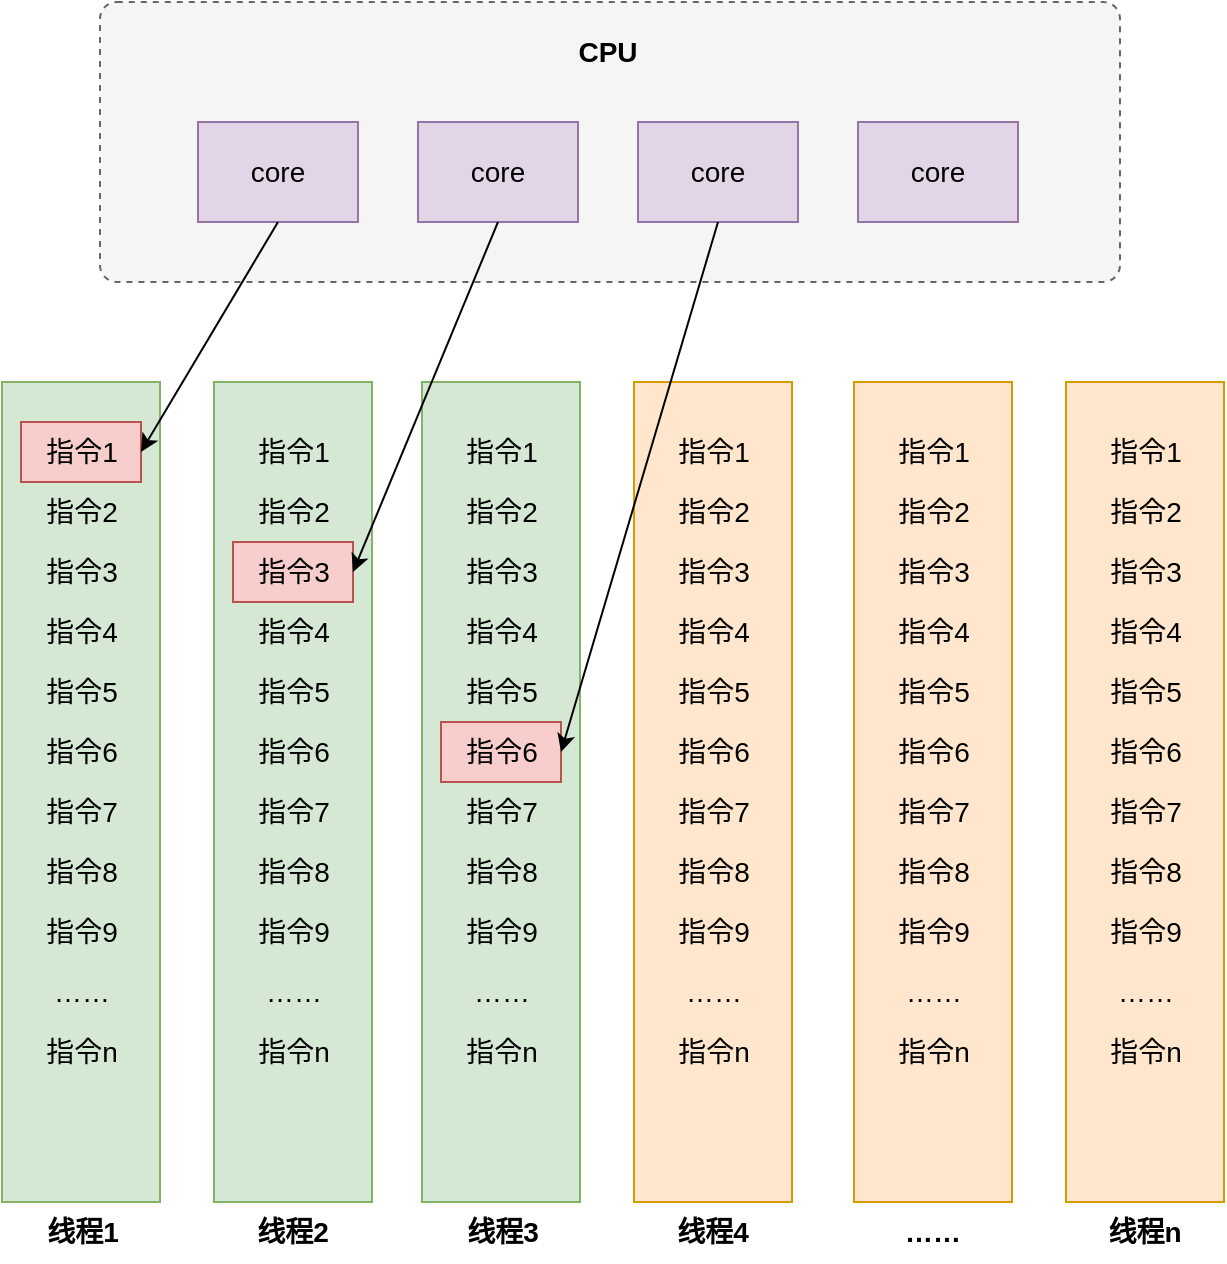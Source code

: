 <mxfile version="20.1.3" type="github">
  <diagram id="yHg9e6FnaKHltq3A6-f5" name="第 1 页">
    <mxGraphModel dx="1305" dy="781" grid="1" gridSize="10" guides="1" tooltips="1" connect="1" arrows="1" fold="1" page="1" pageScale="1" pageWidth="827" pageHeight="1169" math="0" shadow="0">
      <root>
        <mxCell id="0" />
        <mxCell id="1" parent="0" />
        <mxCell id="qmxdAk4o4CNsmubfr80v-1" value="" style="rounded=1;whiteSpace=wrap;html=1;dashed=1;arcSize=6;fillColor=#f5f5f5;fontColor=#333333;strokeColor=#666666;strokeWidth=1;" vertex="1" parent="1">
          <mxGeometry x="159" y="140" width="510" height="140" as="geometry" />
        </mxCell>
        <mxCell id="qmxdAk4o4CNsmubfr80v-2" value="&lt;font style=&quot;font-size: 14px;&quot;&gt;core&lt;/font&gt;" style="rounded=0;whiteSpace=wrap;html=1;fillColor=#e1d5e7;strokeColor=#9673a6;" vertex="1" parent="1">
          <mxGeometry x="208" y="200" width="80" height="50" as="geometry" />
        </mxCell>
        <mxCell id="qmxdAk4o4CNsmubfr80v-3" value="&lt;font style=&quot;font-size: 14px;&quot;&gt;core&lt;/font&gt;" style="rounded=0;whiteSpace=wrap;html=1;fillColor=#e1d5e7;strokeColor=#9673a6;" vertex="1" parent="1">
          <mxGeometry x="318" y="200" width="80" height="50" as="geometry" />
        </mxCell>
        <mxCell id="qmxdAk4o4CNsmubfr80v-4" value="&lt;font style=&quot;font-size: 14px;&quot;&gt;core&lt;/font&gt;" style="rounded=0;whiteSpace=wrap;html=1;fillColor=#e1d5e7;strokeColor=#9673a6;" vertex="1" parent="1">
          <mxGeometry x="428" y="200" width="80" height="50" as="geometry" />
        </mxCell>
        <mxCell id="qmxdAk4o4CNsmubfr80v-5" value="&lt;font style=&quot;font-size: 14px;&quot;&gt;core&lt;/font&gt;" style="rounded=0;whiteSpace=wrap;html=1;fillColor=#e1d5e7;strokeColor=#9673a6;" vertex="1" parent="1">
          <mxGeometry x="538" y="200" width="80" height="50" as="geometry" />
        </mxCell>
        <mxCell id="qmxdAk4o4CNsmubfr80v-6" value="CPU" style="text;html=1;strokeColor=none;fillColor=none;align=center;verticalAlign=middle;whiteSpace=wrap;rounded=0;fontSize=14;fontStyle=1" vertex="1" parent="1">
          <mxGeometry x="383" y="150" width="60" height="30" as="geometry" />
        </mxCell>
        <mxCell id="qmxdAk4o4CNsmubfr80v-7" value="" style="rounded=0;whiteSpace=wrap;html=1;fontSize=14;fillColor=#d5e8d4;strokeColor=#82b366;" vertex="1" parent="1">
          <mxGeometry x="110" y="330" width="79" height="410" as="geometry" />
        </mxCell>
        <mxCell id="qmxdAk4o4CNsmubfr80v-8" value="指令1" style="text;html=1;strokeColor=#b85450;fillColor=#f8cecc;align=center;verticalAlign=middle;whiteSpace=wrap;rounded=0;fontSize=14;" vertex="1" parent="1">
          <mxGeometry x="119.5" y="350" width="60" height="30" as="geometry" />
        </mxCell>
        <mxCell id="qmxdAk4o4CNsmubfr80v-9" value="指令2" style="text;html=1;strokeColor=none;fillColor=none;align=center;verticalAlign=middle;whiteSpace=wrap;rounded=0;fontSize=14;" vertex="1" parent="1">
          <mxGeometry x="119.5" y="380" width="60" height="30" as="geometry" />
        </mxCell>
        <mxCell id="qmxdAk4o4CNsmubfr80v-10" value="指令3" style="text;html=1;strokeColor=none;fillColor=none;align=center;verticalAlign=middle;whiteSpace=wrap;rounded=0;fontSize=14;" vertex="1" parent="1">
          <mxGeometry x="119.5" y="410" width="60" height="30" as="geometry" />
        </mxCell>
        <mxCell id="qmxdAk4o4CNsmubfr80v-11" value="指令4" style="text;html=1;strokeColor=none;fillColor=none;align=center;verticalAlign=middle;whiteSpace=wrap;rounded=0;fontSize=14;" vertex="1" parent="1">
          <mxGeometry x="119.5" y="440" width="60" height="30" as="geometry" />
        </mxCell>
        <mxCell id="qmxdAk4o4CNsmubfr80v-12" value="指令5" style="text;html=1;strokeColor=none;fillColor=none;align=center;verticalAlign=middle;whiteSpace=wrap;rounded=0;fontSize=14;" vertex="1" parent="1">
          <mxGeometry x="119.5" y="470" width="60" height="30" as="geometry" />
        </mxCell>
        <mxCell id="qmxdAk4o4CNsmubfr80v-13" value="指令6" style="text;html=1;strokeColor=none;fillColor=none;align=center;verticalAlign=middle;whiteSpace=wrap;rounded=0;fontSize=14;" vertex="1" parent="1">
          <mxGeometry x="119.5" y="500" width="60" height="30" as="geometry" />
        </mxCell>
        <mxCell id="qmxdAk4o4CNsmubfr80v-14" value="指令7" style="text;html=1;strokeColor=none;fillColor=none;align=center;verticalAlign=middle;whiteSpace=wrap;rounded=0;fontSize=14;" vertex="1" parent="1">
          <mxGeometry x="119.5" y="530" width="60" height="30" as="geometry" />
        </mxCell>
        <mxCell id="qmxdAk4o4CNsmubfr80v-15" value="指令8" style="text;html=1;strokeColor=none;fillColor=none;align=center;verticalAlign=middle;whiteSpace=wrap;rounded=0;fontSize=14;" vertex="1" parent="1">
          <mxGeometry x="119.5" y="560" width="60" height="30" as="geometry" />
        </mxCell>
        <mxCell id="qmxdAk4o4CNsmubfr80v-16" value="指令9" style="text;html=1;strokeColor=none;fillColor=none;align=center;verticalAlign=middle;whiteSpace=wrap;rounded=0;fontSize=14;" vertex="1" parent="1">
          <mxGeometry x="119.5" y="590" width="60" height="30" as="geometry" />
        </mxCell>
        <mxCell id="qmxdAk4o4CNsmubfr80v-17" value="……" style="text;html=1;strokeColor=none;fillColor=none;align=center;verticalAlign=middle;whiteSpace=wrap;rounded=0;fontSize=14;" vertex="1" parent="1">
          <mxGeometry x="119.5" y="620" width="60" height="30" as="geometry" />
        </mxCell>
        <mxCell id="qmxdAk4o4CNsmubfr80v-18" value="指令n" style="text;html=1;strokeColor=none;fillColor=none;align=center;verticalAlign=middle;whiteSpace=wrap;rounded=0;fontSize=14;" vertex="1" parent="1">
          <mxGeometry x="119.5" y="650" width="60" height="30" as="geometry" />
        </mxCell>
        <mxCell id="qmxdAk4o4CNsmubfr80v-19" value="" style="rounded=0;whiteSpace=wrap;html=1;fontSize=14;fillColor=#d5e8d4;strokeColor=#82b366;" vertex="1" parent="1">
          <mxGeometry x="216" y="330" width="79" height="410" as="geometry" />
        </mxCell>
        <mxCell id="qmxdAk4o4CNsmubfr80v-20" value="指令1" style="text;html=1;strokeColor=none;fillColor=none;align=center;verticalAlign=middle;whiteSpace=wrap;rounded=0;fontSize=14;" vertex="1" parent="1">
          <mxGeometry x="225.5" y="350" width="60" height="30" as="geometry" />
        </mxCell>
        <mxCell id="qmxdAk4o4CNsmubfr80v-21" value="指令2" style="text;html=1;strokeColor=none;fillColor=none;align=center;verticalAlign=middle;whiteSpace=wrap;rounded=0;fontSize=14;" vertex="1" parent="1">
          <mxGeometry x="225.5" y="380" width="60" height="30" as="geometry" />
        </mxCell>
        <mxCell id="qmxdAk4o4CNsmubfr80v-22" value="指令3" style="text;html=1;strokeColor=#b85450;fillColor=#f8cecc;align=center;verticalAlign=middle;whiteSpace=wrap;rounded=0;fontSize=14;" vertex="1" parent="1">
          <mxGeometry x="225.5" y="410" width="60" height="30" as="geometry" />
        </mxCell>
        <mxCell id="qmxdAk4o4CNsmubfr80v-23" value="指令4" style="text;html=1;strokeColor=none;fillColor=none;align=center;verticalAlign=middle;whiteSpace=wrap;rounded=0;fontSize=14;" vertex="1" parent="1">
          <mxGeometry x="225.5" y="440" width="60" height="30" as="geometry" />
        </mxCell>
        <mxCell id="qmxdAk4o4CNsmubfr80v-24" value="指令5" style="text;html=1;strokeColor=none;fillColor=none;align=center;verticalAlign=middle;whiteSpace=wrap;rounded=0;fontSize=14;" vertex="1" parent="1">
          <mxGeometry x="225.5" y="470" width="60" height="30" as="geometry" />
        </mxCell>
        <mxCell id="qmxdAk4o4CNsmubfr80v-25" value="指令6" style="text;html=1;strokeColor=none;fillColor=none;align=center;verticalAlign=middle;whiteSpace=wrap;rounded=0;fontSize=14;" vertex="1" parent="1">
          <mxGeometry x="225.5" y="500" width="60" height="30" as="geometry" />
        </mxCell>
        <mxCell id="qmxdAk4o4CNsmubfr80v-26" value="指令7" style="text;html=1;strokeColor=none;fillColor=none;align=center;verticalAlign=middle;whiteSpace=wrap;rounded=0;fontSize=14;" vertex="1" parent="1">
          <mxGeometry x="225.5" y="530" width="60" height="30" as="geometry" />
        </mxCell>
        <mxCell id="qmxdAk4o4CNsmubfr80v-27" value="指令8" style="text;html=1;strokeColor=none;fillColor=none;align=center;verticalAlign=middle;whiteSpace=wrap;rounded=0;fontSize=14;" vertex="1" parent="1">
          <mxGeometry x="225.5" y="560" width="60" height="30" as="geometry" />
        </mxCell>
        <mxCell id="qmxdAk4o4CNsmubfr80v-28" value="指令9" style="text;html=1;strokeColor=none;fillColor=none;align=center;verticalAlign=middle;whiteSpace=wrap;rounded=0;fontSize=14;" vertex="1" parent="1">
          <mxGeometry x="225.5" y="590" width="60" height="30" as="geometry" />
        </mxCell>
        <mxCell id="qmxdAk4o4CNsmubfr80v-29" value="……" style="text;html=1;strokeColor=none;fillColor=none;align=center;verticalAlign=middle;whiteSpace=wrap;rounded=0;fontSize=14;" vertex="1" parent="1">
          <mxGeometry x="225.5" y="620" width="60" height="30" as="geometry" />
        </mxCell>
        <mxCell id="qmxdAk4o4CNsmubfr80v-30" value="指令n" style="text;html=1;strokeColor=none;fillColor=none;align=center;verticalAlign=middle;whiteSpace=wrap;rounded=0;fontSize=14;" vertex="1" parent="1">
          <mxGeometry x="225.5" y="650" width="60" height="30" as="geometry" />
        </mxCell>
        <mxCell id="qmxdAk4o4CNsmubfr80v-31" value="" style="rounded=0;whiteSpace=wrap;html=1;fontSize=14;fillColor=#d5e8d4;strokeColor=#82b366;" vertex="1" parent="1">
          <mxGeometry x="320" y="330" width="79" height="410" as="geometry" />
        </mxCell>
        <mxCell id="qmxdAk4o4CNsmubfr80v-32" value="指令1" style="text;html=1;strokeColor=none;fillColor=none;align=center;verticalAlign=middle;whiteSpace=wrap;rounded=0;fontSize=14;" vertex="1" parent="1">
          <mxGeometry x="329.5" y="350" width="60" height="30" as="geometry" />
        </mxCell>
        <mxCell id="qmxdAk4o4CNsmubfr80v-33" value="指令2" style="text;html=1;strokeColor=none;fillColor=none;align=center;verticalAlign=middle;whiteSpace=wrap;rounded=0;fontSize=14;" vertex="1" parent="1">
          <mxGeometry x="329.5" y="380" width="60" height="30" as="geometry" />
        </mxCell>
        <mxCell id="qmxdAk4o4CNsmubfr80v-34" value="指令3" style="text;html=1;strokeColor=none;fillColor=none;align=center;verticalAlign=middle;whiteSpace=wrap;rounded=0;fontSize=14;" vertex="1" parent="1">
          <mxGeometry x="329.5" y="410" width="60" height="30" as="geometry" />
        </mxCell>
        <mxCell id="qmxdAk4o4CNsmubfr80v-35" value="指令4" style="text;html=1;strokeColor=none;fillColor=none;align=center;verticalAlign=middle;whiteSpace=wrap;rounded=0;fontSize=14;" vertex="1" parent="1">
          <mxGeometry x="329.5" y="440" width="60" height="30" as="geometry" />
        </mxCell>
        <mxCell id="qmxdAk4o4CNsmubfr80v-36" value="指令5" style="text;html=1;strokeColor=none;fillColor=none;align=center;verticalAlign=middle;whiteSpace=wrap;rounded=0;fontSize=14;" vertex="1" parent="1">
          <mxGeometry x="329.5" y="470" width="60" height="30" as="geometry" />
        </mxCell>
        <mxCell id="qmxdAk4o4CNsmubfr80v-37" value="指令6" style="text;html=1;strokeColor=#b85450;fillColor=#f8cecc;align=center;verticalAlign=middle;whiteSpace=wrap;rounded=0;fontSize=14;" vertex="1" parent="1">
          <mxGeometry x="329.5" y="500" width="60" height="30" as="geometry" />
        </mxCell>
        <mxCell id="qmxdAk4o4CNsmubfr80v-38" value="指令7" style="text;html=1;strokeColor=none;fillColor=none;align=center;verticalAlign=middle;whiteSpace=wrap;rounded=0;fontSize=14;" vertex="1" parent="1">
          <mxGeometry x="329.5" y="530" width="60" height="30" as="geometry" />
        </mxCell>
        <mxCell id="qmxdAk4o4CNsmubfr80v-39" value="指令8" style="text;html=1;strokeColor=none;fillColor=none;align=center;verticalAlign=middle;whiteSpace=wrap;rounded=0;fontSize=14;" vertex="1" parent="1">
          <mxGeometry x="329.5" y="560" width="60" height="30" as="geometry" />
        </mxCell>
        <mxCell id="qmxdAk4o4CNsmubfr80v-40" value="指令9" style="text;html=1;strokeColor=none;fillColor=none;align=center;verticalAlign=middle;whiteSpace=wrap;rounded=0;fontSize=14;" vertex="1" parent="1">
          <mxGeometry x="329.5" y="590" width="60" height="30" as="geometry" />
        </mxCell>
        <mxCell id="qmxdAk4o4CNsmubfr80v-41" value="……" style="text;html=1;strokeColor=none;fillColor=none;align=center;verticalAlign=middle;whiteSpace=wrap;rounded=0;fontSize=14;" vertex="1" parent="1">
          <mxGeometry x="329.5" y="620" width="60" height="30" as="geometry" />
        </mxCell>
        <mxCell id="qmxdAk4o4CNsmubfr80v-42" value="指令n" style="text;html=1;strokeColor=none;fillColor=none;align=center;verticalAlign=middle;whiteSpace=wrap;rounded=0;fontSize=14;" vertex="1" parent="1">
          <mxGeometry x="329.5" y="650" width="60" height="30" as="geometry" />
        </mxCell>
        <mxCell id="qmxdAk4o4CNsmubfr80v-43" value="" style="rounded=0;whiteSpace=wrap;html=1;fontSize=14;fillColor=#ffe6cc;strokeColor=#d79b00;" vertex="1" parent="1">
          <mxGeometry x="426" y="330" width="79" height="410" as="geometry" />
        </mxCell>
        <mxCell id="qmxdAk4o4CNsmubfr80v-44" value="指令1" style="text;html=1;strokeColor=none;fillColor=none;align=center;verticalAlign=middle;whiteSpace=wrap;rounded=0;fontSize=14;" vertex="1" parent="1">
          <mxGeometry x="435.5" y="350" width="60" height="30" as="geometry" />
        </mxCell>
        <mxCell id="qmxdAk4o4CNsmubfr80v-45" value="指令2" style="text;html=1;strokeColor=none;fillColor=none;align=center;verticalAlign=middle;whiteSpace=wrap;rounded=0;fontSize=14;" vertex="1" parent="1">
          <mxGeometry x="435.5" y="380" width="60" height="30" as="geometry" />
        </mxCell>
        <mxCell id="qmxdAk4o4CNsmubfr80v-46" value="指令3" style="text;html=1;strokeColor=none;fillColor=none;align=center;verticalAlign=middle;whiteSpace=wrap;rounded=0;fontSize=14;" vertex="1" parent="1">
          <mxGeometry x="435.5" y="410" width="60" height="30" as="geometry" />
        </mxCell>
        <mxCell id="qmxdAk4o4CNsmubfr80v-47" value="指令4" style="text;html=1;strokeColor=none;fillColor=none;align=center;verticalAlign=middle;whiteSpace=wrap;rounded=0;fontSize=14;" vertex="1" parent="1">
          <mxGeometry x="435.5" y="440" width="60" height="30" as="geometry" />
        </mxCell>
        <mxCell id="qmxdAk4o4CNsmubfr80v-48" value="指令5" style="text;html=1;strokeColor=none;fillColor=none;align=center;verticalAlign=middle;whiteSpace=wrap;rounded=0;fontSize=14;" vertex="1" parent="1">
          <mxGeometry x="435.5" y="470" width="60" height="30" as="geometry" />
        </mxCell>
        <mxCell id="qmxdAk4o4CNsmubfr80v-49" value="指令6" style="text;html=1;strokeColor=none;fillColor=none;align=center;verticalAlign=middle;whiteSpace=wrap;rounded=0;fontSize=14;" vertex="1" parent="1">
          <mxGeometry x="435.5" y="500" width="60" height="30" as="geometry" />
        </mxCell>
        <mxCell id="qmxdAk4o4CNsmubfr80v-50" value="指令7" style="text;html=1;strokeColor=none;fillColor=none;align=center;verticalAlign=middle;whiteSpace=wrap;rounded=0;fontSize=14;" vertex="1" parent="1">
          <mxGeometry x="435.5" y="530" width="60" height="30" as="geometry" />
        </mxCell>
        <mxCell id="qmxdAk4o4CNsmubfr80v-51" value="指令8" style="text;html=1;strokeColor=none;fillColor=none;align=center;verticalAlign=middle;whiteSpace=wrap;rounded=0;fontSize=14;" vertex="1" parent="1">
          <mxGeometry x="435.5" y="560" width="60" height="30" as="geometry" />
        </mxCell>
        <mxCell id="qmxdAk4o4CNsmubfr80v-52" value="指令9" style="text;html=1;strokeColor=none;fillColor=none;align=center;verticalAlign=middle;whiteSpace=wrap;rounded=0;fontSize=14;" vertex="1" parent="1">
          <mxGeometry x="435.5" y="590" width="60" height="30" as="geometry" />
        </mxCell>
        <mxCell id="qmxdAk4o4CNsmubfr80v-53" value="……" style="text;html=1;strokeColor=none;fillColor=none;align=center;verticalAlign=middle;whiteSpace=wrap;rounded=0;fontSize=14;" vertex="1" parent="1">
          <mxGeometry x="435.5" y="620" width="60" height="30" as="geometry" />
        </mxCell>
        <mxCell id="qmxdAk4o4CNsmubfr80v-54" value="指令n" style="text;html=1;strokeColor=none;fillColor=none;align=center;verticalAlign=middle;whiteSpace=wrap;rounded=0;fontSize=14;" vertex="1" parent="1">
          <mxGeometry x="435.5" y="650" width="60" height="30" as="geometry" />
        </mxCell>
        <mxCell id="qmxdAk4o4CNsmubfr80v-55" value="" style="rounded=0;whiteSpace=wrap;html=1;fontSize=14;fillColor=#ffe6cc;strokeColor=#d79b00;" vertex="1" parent="1">
          <mxGeometry x="536" y="330" width="79" height="410" as="geometry" />
        </mxCell>
        <mxCell id="qmxdAk4o4CNsmubfr80v-56" value="指令1" style="text;html=1;strokeColor=none;fillColor=none;align=center;verticalAlign=middle;whiteSpace=wrap;rounded=0;fontSize=14;" vertex="1" parent="1">
          <mxGeometry x="545.5" y="350" width="60" height="30" as="geometry" />
        </mxCell>
        <mxCell id="qmxdAk4o4CNsmubfr80v-57" value="指令2" style="text;html=1;strokeColor=none;fillColor=none;align=center;verticalAlign=middle;whiteSpace=wrap;rounded=0;fontSize=14;" vertex="1" parent="1">
          <mxGeometry x="545.5" y="380" width="60" height="30" as="geometry" />
        </mxCell>
        <mxCell id="qmxdAk4o4CNsmubfr80v-58" value="指令3" style="text;html=1;strokeColor=none;fillColor=none;align=center;verticalAlign=middle;whiteSpace=wrap;rounded=0;fontSize=14;" vertex="1" parent="1">
          <mxGeometry x="545.5" y="410" width="60" height="30" as="geometry" />
        </mxCell>
        <mxCell id="qmxdAk4o4CNsmubfr80v-59" value="指令4" style="text;html=1;strokeColor=none;fillColor=none;align=center;verticalAlign=middle;whiteSpace=wrap;rounded=0;fontSize=14;" vertex="1" parent="1">
          <mxGeometry x="545.5" y="440" width="60" height="30" as="geometry" />
        </mxCell>
        <mxCell id="qmxdAk4o4CNsmubfr80v-60" value="指令5" style="text;html=1;strokeColor=none;fillColor=none;align=center;verticalAlign=middle;whiteSpace=wrap;rounded=0;fontSize=14;" vertex="1" parent="1">
          <mxGeometry x="545.5" y="470" width="60" height="30" as="geometry" />
        </mxCell>
        <mxCell id="qmxdAk4o4CNsmubfr80v-61" value="指令6" style="text;html=1;strokeColor=none;fillColor=none;align=center;verticalAlign=middle;whiteSpace=wrap;rounded=0;fontSize=14;" vertex="1" parent="1">
          <mxGeometry x="545.5" y="500" width="60" height="30" as="geometry" />
        </mxCell>
        <mxCell id="qmxdAk4o4CNsmubfr80v-62" value="指令7" style="text;html=1;strokeColor=none;fillColor=none;align=center;verticalAlign=middle;whiteSpace=wrap;rounded=0;fontSize=14;" vertex="1" parent="1">
          <mxGeometry x="545.5" y="530" width="60" height="30" as="geometry" />
        </mxCell>
        <mxCell id="qmxdAk4o4CNsmubfr80v-63" value="指令8" style="text;html=1;strokeColor=none;fillColor=none;align=center;verticalAlign=middle;whiteSpace=wrap;rounded=0;fontSize=14;" vertex="1" parent="1">
          <mxGeometry x="545.5" y="560" width="60" height="30" as="geometry" />
        </mxCell>
        <mxCell id="qmxdAk4o4CNsmubfr80v-64" value="指令9" style="text;html=1;strokeColor=none;fillColor=none;align=center;verticalAlign=middle;whiteSpace=wrap;rounded=0;fontSize=14;" vertex="1" parent="1">
          <mxGeometry x="545.5" y="590" width="60" height="30" as="geometry" />
        </mxCell>
        <mxCell id="qmxdAk4o4CNsmubfr80v-65" value="……" style="text;html=1;strokeColor=none;fillColor=none;align=center;verticalAlign=middle;whiteSpace=wrap;rounded=0;fontSize=14;" vertex="1" parent="1">
          <mxGeometry x="545.5" y="620" width="60" height="30" as="geometry" />
        </mxCell>
        <mxCell id="qmxdAk4o4CNsmubfr80v-66" value="指令n" style="text;html=1;strokeColor=none;fillColor=none;align=center;verticalAlign=middle;whiteSpace=wrap;rounded=0;fontSize=14;" vertex="1" parent="1">
          <mxGeometry x="545.5" y="650" width="60" height="30" as="geometry" />
        </mxCell>
        <mxCell id="qmxdAk4o4CNsmubfr80v-67" value="" style="rounded=0;whiteSpace=wrap;html=1;fontSize=14;fillColor=#ffe6cc;strokeColor=#d79b00;" vertex="1" parent="1">
          <mxGeometry x="642" y="330" width="79" height="410" as="geometry" />
        </mxCell>
        <mxCell id="qmxdAk4o4CNsmubfr80v-68" value="指令1" style="text;html=1;strokeColor=none;fillColor=none;align=center;verticalAlign=middle;whiteSpace=wrap;rounded=0;fontSize=14;" vertex="1" parent="1">
          <mxGeometry x="651.5" y="350" width="60" height="30" as="geometry" />
        </mxCell>
        <mxCell id="qmxdAk4o4CNsmubfr80v-69" value="指令2" style="text;html=1;strokeColor=none;fillColor=none;align=center;verticalAlign=middle;whiteSpace=wrap;rounded=0;fontSize=14;" vertex="1" parent="1">
          <mxGeometry x="651.5" y="380" width="60" height="30" as="geometry" />
        </mxCell>
        <mxCell id="qmxdAk4o4CNsmubfr80v-70" value="指令3" style="text;html=1;strokeColor=none;fillColor=none;align=center;verticalAlign=middle;whiteSpace=wrap;rounded=0;fontSize=14;" vertex="1" parent="1">
          <mxGeometry x="651.5" y="410" width="60" height="30" as="geometry" />
        </mxCell>
        <mxCell id="qmxdAk4o4CNsmubfr80v-71" value="指令4" style="text;html=1;strokeColor=none;fillColor=none;align=center;verticalAlign=middle;whiteSpace=wrap;rounded=0;fontSize=14;" vertex="1" parent="1">
          <mxGeometry x="651.5" y="440" width="60" height="30" as="geometry" />
        </mxCell>
        <mxCell id="qmxdAk4o4CNsmubfr80v-72" value="指令5" style="text;html=1;strokeColor=none;fillColor=none;align=center;verticalAlign=middle;whiteSpace=wrap;rounded=0;fontSize=14;" vertex="1" parent="1">
          <mxGeometry x="651.5" y="470" width="60" height="30" as="geometry" />
        </mxCell>
        <mxCell id="qmxdAk4o4CNsmubfr80v-73" value="指令6" style="text;html=1;strokeColor=none;fillColor=none;align=center;verticalAlign=middle;whiteSpace=wrap;rounded=0;fontSize=14;" vertex="1" parent="1">
          <mxGeometry x="651.5" y="500" width="60" height="30" as="geometry" />
        </mxCell>
        <mxCell id="qmxdAk4o4CNsmubfr80v-74" value="指令7" style="text;html=1;strokeColor=none;fillColor=none;align=center;verticalAlign=middle;whiteSpace=wrap;rounded=0;fontSize=14;" vertex="1" parent="1">
          <mxGeometry x="651.5" y="530" width="60" height="30" as="geometry" />
        </mxCell>
        <mxCell id="qmxdAk4o4CNsmubfr80v-75" value="指令8" style="text;html=1;strokeColor=none;fillColor=none;align=center;verticalAlign=middle;whiteSpace=wrap;rounded=0;fontSize=14;" vertex="1" parent="1">
          <mxGeometry x="651.5" y="560" width="60" height="30" as="geometry" />
        </mxCell>
        <mxCell id="qmxdAk4o4CNsmubfr80v-76" value="指令9" style="text;html=1;strokeColor=none;fillColor=none;align=center;verticalAlign=middle;whiteSpace=wrap;rounded=0;fontSize=14;" vertex="1" parent="1">
          <mxGeometry x="651.5" y="590" width="60" height="30" as="geometry" />
        </mxCell>
        <mxCell id="qmxdAk4o4CNsmubfr80v-77" value="……" style="text;html=1;strokeColor=none;fillColor=none;align=center;verticalAlign=middle;whiteSpace=wrap;rounded=0;fontSize=14;" vertex="1" parent="1">
          <mxGeometry x="651.5" y="620" width="60" height="30" as="geometry" />
        </mxCell>
        <mxCell id="qmxdAk4o4CNsmubfr80v-78" value="指令n" style="text;html=1;strokeColor=none;fillColor=none;align=center;verticalAlign=middle;whiteSpace=wrap;rounded=0;fontSize=14;" vertex="1" parent="1">
          <mxGeometry x="651.5" y="650" width="60" height="30" as="geometry" />
        </mxCell>
        <mxCell id="qmxdAk4o4CNsmubfr80v-79" value="" style="endArrow=classic;html=1;rounded=0;fontSize=14;exitX=0.5;exitY=1;exitDx=0;exitDy=0;entryX=1;entryY=0.5;entryDx=0;entryDy=0;" edge="1" parent="1" source="qmxdAk4o4CNsmubfr80v-2" target="qmxdAk4o4CNsmubfr80v-8">
          <mxGeometry width="50" height="50" relative="1" as="geometry">
            <mxPoint x="290" y="320" as="sourcePoint" />
            <mxPoint x="340" y="270" as="targetPoint" />
          </mxGeometry>
        </mxCell>
        <mxCell id="qmxdAk4o4CNsmubfr80v-80" value="" style="endArrow=classic;html=1;rounded=0;fontSize=14;exitX=0.5;exitY=1;exitDx=0;exitDy=0;entryX=1;entryY=0.5;entryDx=0;entryDy=0;" edge="1" parent="1" source="qmxdAk4o4CNsmubfr80v-3" target="qmxdAk4o4CNsmubfr80v-22">
          <mxGeometry width="50" height="50" relative="1" as="geometry">
            <mxPoint x="259" y="220" as="sourcePoint" />
            <mxPoint x="159.5" y="360" as="targetPoint" />
          </mxGeometry>
        </mxCell>
        <mxCell id="qmxdAk4o4CNsmubfr80v-81" value="" style="endArrow=classic;html=1;rounded=0;fontSize=14;exitX=0.5;exitY=1;exitDx=0;exitDy=0;entryX=1;entryY=0.5;entryDx=0;entryDy=0;" edge="1" parent="1" source="qmxdAk4o4CNsmubfr80v-4" target="qmxdAk4o4CNsmubfr80v-37">
          <mxGeometry width="50" height="50" relative="1" as="geometry">
            <mxPoint x="369" y="220" as="sourcePoint" />
            <mxPoint x="295.5" y="435" as="targetPoint" />
          </mxGeometry>
        </mxCell>
        <mxCell id="qmxdAk4o4CNsmubfr80v-86" value="线程1" style="text;html=1;strokeColor=none;fillColor=none;align=center;verticalAlign=middle;whiteSpace=wrap;rounded=0;fontSize=14;fontStyle=1" vertex="1" parent="1">
          <mxGeometry x="119.5" y="740" width="60.5" height="30" as="geometry" />
        </mxCell>
        <mxCell id="qmxdAk4o4CNsmubfr80v-87" value="线程2" style="text;html=1;strokeColor=none;fillColor=none;align=center;verticalAlign=middle;whiteSpace=wrap;rounded=0;fontSize=14;fontStyle=1" vertex="1" parent="1">
          <mxGeometry x="225" y="740" width="60.5" height="30" as="geometry" />
        </mxCell>
        <mxCell id="qmxdAk4o4CNsmubfr80v-88" value="线程3" style="text;html=1;strokeColor=none;fillColor=none;align=center;verticalAlign=middle;whiteSpace=wrap;rounded=0;fontSize=14;fontStyle=1" vertex="1" parent="1">
          <mxGeometry x="329.5" y="740" width="60.5" height="30" as="geometry" />
        </mxCell>
        <mxCell id="qmxdAk4o4CNsmubfr80v-89" value="线程4" style="text;html=1;strokeColor=none;fillColor=none;align=center;verticalAlign=middle;whiteSpace=wrap;rounded=0;fontSize=14;fontStyle=1" vertex="1" parent="1">
          <mxGeometry x="435" y="740" width="60.5" height="30" as="geometry" />
        </mxCell>
        <mxCell id="qmxdAk4o4CNsmubfr80v-90" value="……" style="text;html=1;strokeColor=none;fillColor=none;align=center;verticalAlign=middle;whiteSpace=wrap;rounded=0;fontSize=14;fontStyle=1" vertex="1" parent="1">
          <mxGeometry x="545" y="740" width="60.5" height="30" as="geometry" />
        </mxCell>
        <mxCell id="qmxdAk4o4CNsmubfr80v-91" value="线程n" style="text;html=1;strokeColor=none;fillColor=none;align=center;verticalAlign=middle;whiteSpace=wrap;rounded=0;fontSize=14;fontStyle=1" vertex="1" parent="1">
          <mxGeometry x="651" y="740" width="60.5" height="30" as="geometry" />
        </mxCell>
      </root>
    </mxGraphModel>
  </diagram>
</mxfile>
